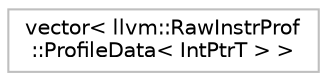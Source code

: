 digraph "Graphical Class Hierarchy"
{
 // LATEX_PDF_SIZE
  bgcolor="transparent";
  edge [fontname="Helvetica",fontsize="10",labelfontname="Helvetica",labelfontsize="10"];
  node [fontname="Helvetica",fontsize="10",shape=record];
  rankdir="LR";
  Node0 [label="vector\< llvm::RawInstrProf\l::ProfileData\< IntPtrT \> \>",height=0.2,width=0.4,color="grey75",tooltip=" "];
}
